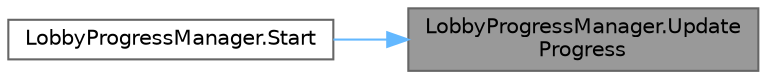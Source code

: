 digraph "LobbyProgressManager.UpdateProgress"
{
 // LATEX_PDF_SIZE
  bgcolor="transparent";
  edge [fontname=Helvetica,fontsize=10,labelfontname=Helvetica,labelfontsize=10];
  node [fontname=Helvetica,fontsize=10,shape=box,height=0.2,width=0.4];
  rankdir="RL";
  Node1 [id="Node000001",label="LobbyProgressManager.Update\lProgress",height=0.2,width=0.4,color="gray40", fillcolor="grey60", style="filled", fontcolor="black",tooltip=" "];
  Node1 -> Node2 [id="edge2_Node000001_Node000002",dir="back",color="steelblue1",style="solid",tooltip=" "];
  Node2 [id="Node000002",label="LobbyProgressManager.Start",height=0.2,width=0.4,color="grey40", fillcolor="white", style="filled",URL="$class_lobby_progress_manager.html#ab35a6cc7886beff293b357a28ba62ff7",tooltip=" "];
}
